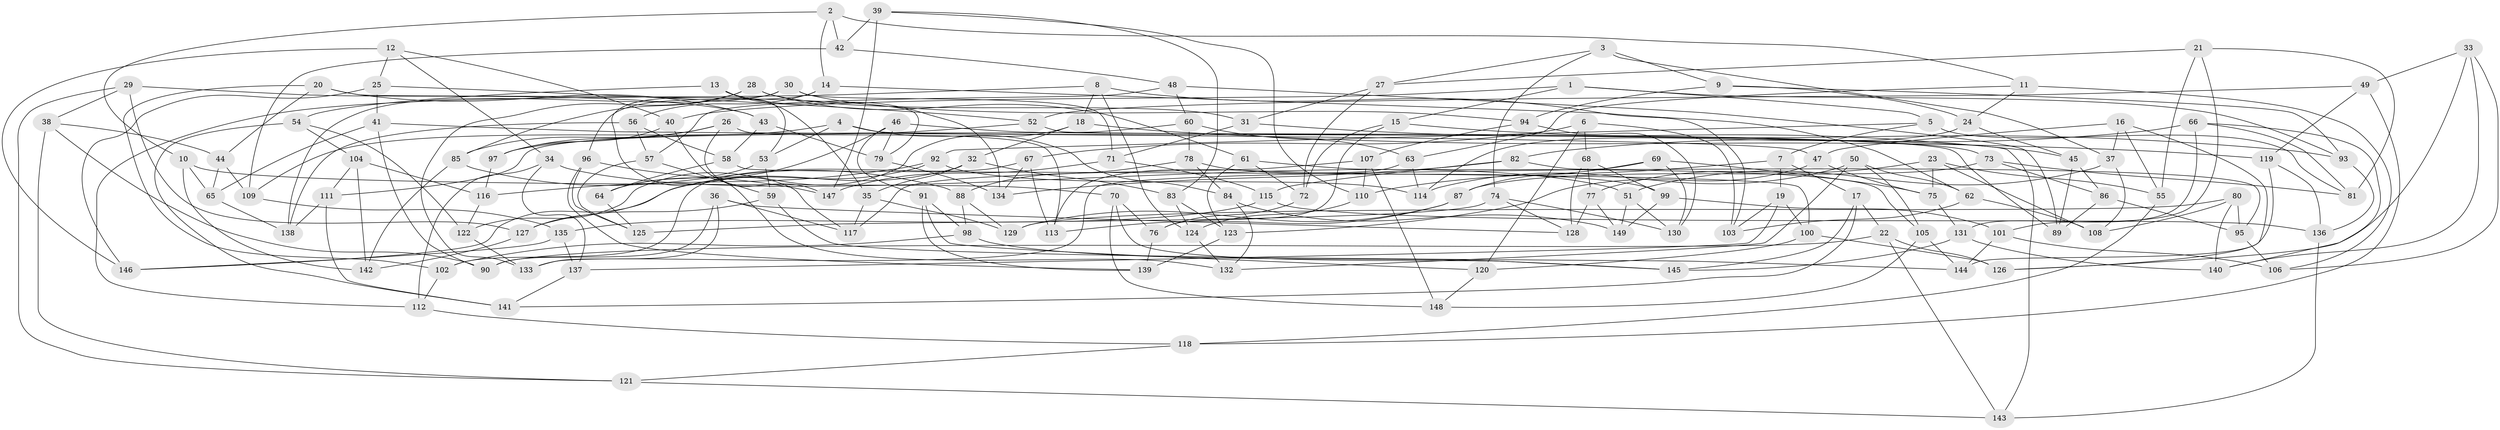 // Generated by graph-tools (version 1.1) at 2025/11/02/27/25 16:11:46]
// undirected, 149 vertices, 298 edges
graph export_dot {
graph [start="1"]
  node [color=gray90,style=filled];
  1;
  2;
  3;
  4;
  5;
  6;
  7;
  8;
  9;
  10;
  11;
  12;
  13;
  14;
  15;
  16;
  17;
  18;
  19;
  20;
  21;
  22;
  23;
  24;
  25;
  26;
  27;
  28;
  29;
  30;
  31;
  32;
  33;
  34;
  35;
  36;
  37;
  38;
  39;
  40;
  41;
  42;
  43;
  44;
  45;
  46;
  47;
  48;
  49;
  50;
  51;
  52;
  53;
  54;
  55;
  56;
  57;
  58;
  59;
  60;
  61;
  62;
  63;
  64;
  65;
  66;
  67;
  68;
  69;
  70;
  71;
  72;
  73;
  74;
  75;
  76;
  77;
  78;
  79;
  80;
  81;
  82;
  83;
  84;
  85;
  86;
  87;
  88;
  89;
  90;
  91;
  92;
  93;
  94;
  95;
  96;
  97;
  98;
  99;
  100;
  101;
  102;
  103;
  104;
  105;
  106;
  107;
  108;
  109;
  110;
  111;
  112;
  113;
  114;
  115;
  116;
  117;
  118;
  119;
  120;
  121;
  122;
  123;
  124;
  125;
  126;
  127;
  128;
  129;
  130;
  131;
  132;
  133;
  134;
  135;
  136;
  137;
  138;
  139;
  140;
  141;
  142;
  143;
  144;
  145;
  146;
  147;
  148;
  149;
  1 -- 15;
  1 -- 93;
  1 -- 5;
  1 -- 40;
  2 -- 14;
  2 -- 10;
  2 -- 11;
  2 -- 42;
  3 -- 74;
  3 -- 9;
  3 -- 27;
  3 -- 37;
  4 -- 84;
  4 -- 53;
  4 -- 109;
  4 -- 89;
  5 -- 92;
  5 -- 81;
  5 -- 7;
  6 -- 68;
  6 -- 67;
  6 -- 103;
  6 -- 120;
  7 -- 17;
  7 -- 110;
  7 -- 19;
  8 -- 112;
  8 -- 18;
  8 -- 103;
  8 -- 124;
  9 -- 94;
  9 -- 93;
  9 -- 24;
  10 -- 65;
  10 -- 142;
  10 -- 70;
  11 -- 24;
  11 -- 106;
  11 -- 63;
  12 -- 34;
  12 -- 25;
  12 -- 40;
  12 -- 146;
  13 -- 35;
  13 -- 54;
  13 -- 53;
  13 -- 134;
  14 -- 56;
  14 -- 96;
  14 -- 62;
  15 -- 76;
  15 -- 93;
  15 -- 72;
  16 -- 55;
  16 -- 37;
  16 -- 126;
  16 -- 47;
  17 -- 141;
  17 -- 145;
  17 -- 22;
  18 -- 32;
  18 -- 119;
  18 -- 122;
  19 -- 100;
  19 -- 137;
  19 -- 103;
  20 -- 102;
  20 -- 79;
  20 -- 43;
  20 -- 44;
  21 -- 81;
  21 -- 55;
  21 -- 101;
  21 -- 27;
  22 -- 90;
  22 -- 126;
  22 -- 143;
  23 -- 108;
  23 -- 75;
  23 -- 77;
  23 -- 55;
  24 -- 45;
  24 -- 114;
  25 -- 146;
  25 -- 52;
  25 -- 41;
  26 -- 85;
  26 -- 113;
  26 -- 97;
  26 -- 147;
  27 -- 31;
  27 -- 72;
  28 -- 133;
  28 -- 85;
  28 -- 31;
  28 -- 61;
  29 -- 121;
  29 -- 127;
  29 -- 38;
  29 -- 43;
  30 -- 138;
  30 -- 94;
  30 -- 117;
  30 -- 71;
  31 -- 45;
  31 -- 71;
  32 -- 35;
  32 -- 83;
  32 -- 146;
  33 -- 106;
  33 -- 49;
  33 -- 126;
  33 -- 140;
  34 -- 51;
  34 -- 137;
  34 -- 112;
  35 -- 117;
  35 -- 129;
  36 -- 128;
  36 -- 133;
  36 -- 117;
  36 -- 90;
  37 -- 108;
  37 -- 51;
  38 -- 121;
  38 -- 90;
  38 -- 44;
  39 -- 110;
  39 -- 42;
  39 -- 83;
  39 -- 147;
  40 -- 97;
  40 -- 132;
  41 -- 90;
  41 -- 65;
  41 -- 47;
  42 -- 48;
  42 -- 109;
  43 -- 79;
  43 -- 58;
  44 -- 65;
  44 -- 109;
  45 -- 89;
  45 -- 86;
  46 -- 73;
  46 -- 79;
  46 -- 91;
  46 -- 64;
  47 -- 75;
  47 -- 123;
  48 -- 60;
  48 -- 89;
  48 -- 57;
  49 -- 52;
  49 -- 118;
  49 -- 119;
  50 -- 62;
  50 -- 132;
  50 -- 114;
  50 -- 105;
  51 -- 149;
  51 -- 130;
  52 -- 97;
  52 -- 143;
  53 -- 64;
  53 -- 59;
  54 -- 122;
  54 -- 104;
  54 -- 141;
  55 -- 118;
  56 -- 57;
  56 -- 58;
  56 -- 138;
  57 -- 125;
  57 -- 59;
  58 -- 100;
  58 -- 64;
  59 -- 127;
  59 -- 144;
  60 -- 63;
  60 -- 111;
  60 -- 78;
  61 -- 123;
  61 -- 72;
  61 -- 105;
  62 -- 103;
  62 -- 108;
  63 -- 114;
  63 -- 113;
  64 -- 125;
  65 -- 138;
  66 -- 82;
  66 -- 131;
  66 -- 81;
  66 -- 140;
  67 -- 113;
  67 -- 134;
  67 -- 102;
  68 -- 77;
  68 -- 99;
  68 -- 128;
  69 -- 87;
  69 -- 75;
  69 -- 130;
  69 -- 133;
  70 -- 148;
  70 -- 76;
  70 -- 145;
  71 -- 115;
  71 -- 147;
  72 -- 76;
  73 -- 86;
  73 -- 87;
  73 -- 81;
  74 -- 125;
  74 -- 128;
  74 -- 130;
  75 -- 131;
  76 -- 139;
  77 -- 149;
  77 -- 128;
  78 -- 99;
  78 -- 84;
  78 -- 88;
  79 -- 134;
  80 -- 129;
  80 -- 95;
  80 -- 108;
  80 -- 140;
  82 -- 134;
  82 -- 95;
  82 -- 115;
  83 -- 123;
  83 -- 124;
  84 -- 132;
  84 -- 149;
  85 -- 142;
  85 -- 88;
  86 -- 95;
  86 -- 89;
  87 -- 129;
  87 -- 113;
  88 -- 98;
  88 -- 129;
  91 -- 98;
  91 -- 120;
  91 -- 139;
  92 -- 116;
  92 -- 114;
  92 -- 127;
  93 -- 136;
  94 -- 130;
  94 -- 107;
  95 -- 106;
  96 -- 139;
  96 -- 147;
  96 -- 125;
  97 -- 116;
  98 -- 102;
  98 -- 145;
  99 -- 101;
  99 -- 149;
  100 -- 126;
  100 -- 120;
  101 -- 106;
  101 -- 144;
  102 -- 112;
  104 -- 142;
  104 -- 116;
  104 -- 111;
  105 -- 148;
  105 -- 144;
  107 -- 148;
  107 -- 117;
  107 -- 110;
  109 -- 135;
  110 -- 124;
  111 -- 141;
  111 -- 138;
  112 -- 118;
  115 -- 136;
  115 -- 135;
  116 -- 122;
  118 -- 121;
  119 -- 136;
  119 -- 144;
  120 -- 148;
  121 -- 143;
  122 -- 133;
  123 -- 139;
  124 -- 132;
  127 -- 142;
  131 -- 145;
  131 -- 140;
  135 -- 146;
  135 -- 137;
  136 -- 143;
  137 -- 141;
}
